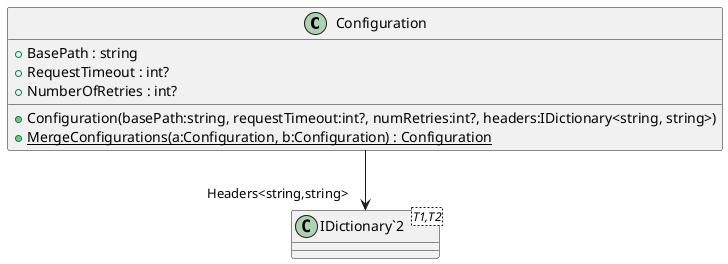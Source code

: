@startuml
class Configuration {
    + BasePath : string
    + RequestTimeout : int?
    + NumberOfRetries : int?
    + Configuration(basePath:string, requestTimeout:int?, numRetries:int?, headers:IDictionary<string, string>)
    + {static} MergeConfigurations(a:Configuration, b:Configuration) : Configuration
}
class "IDictionary`2"<T1,T2> {
}
Configuration --> "Headers<string,string>" "IDictionary`2"
@enduml
